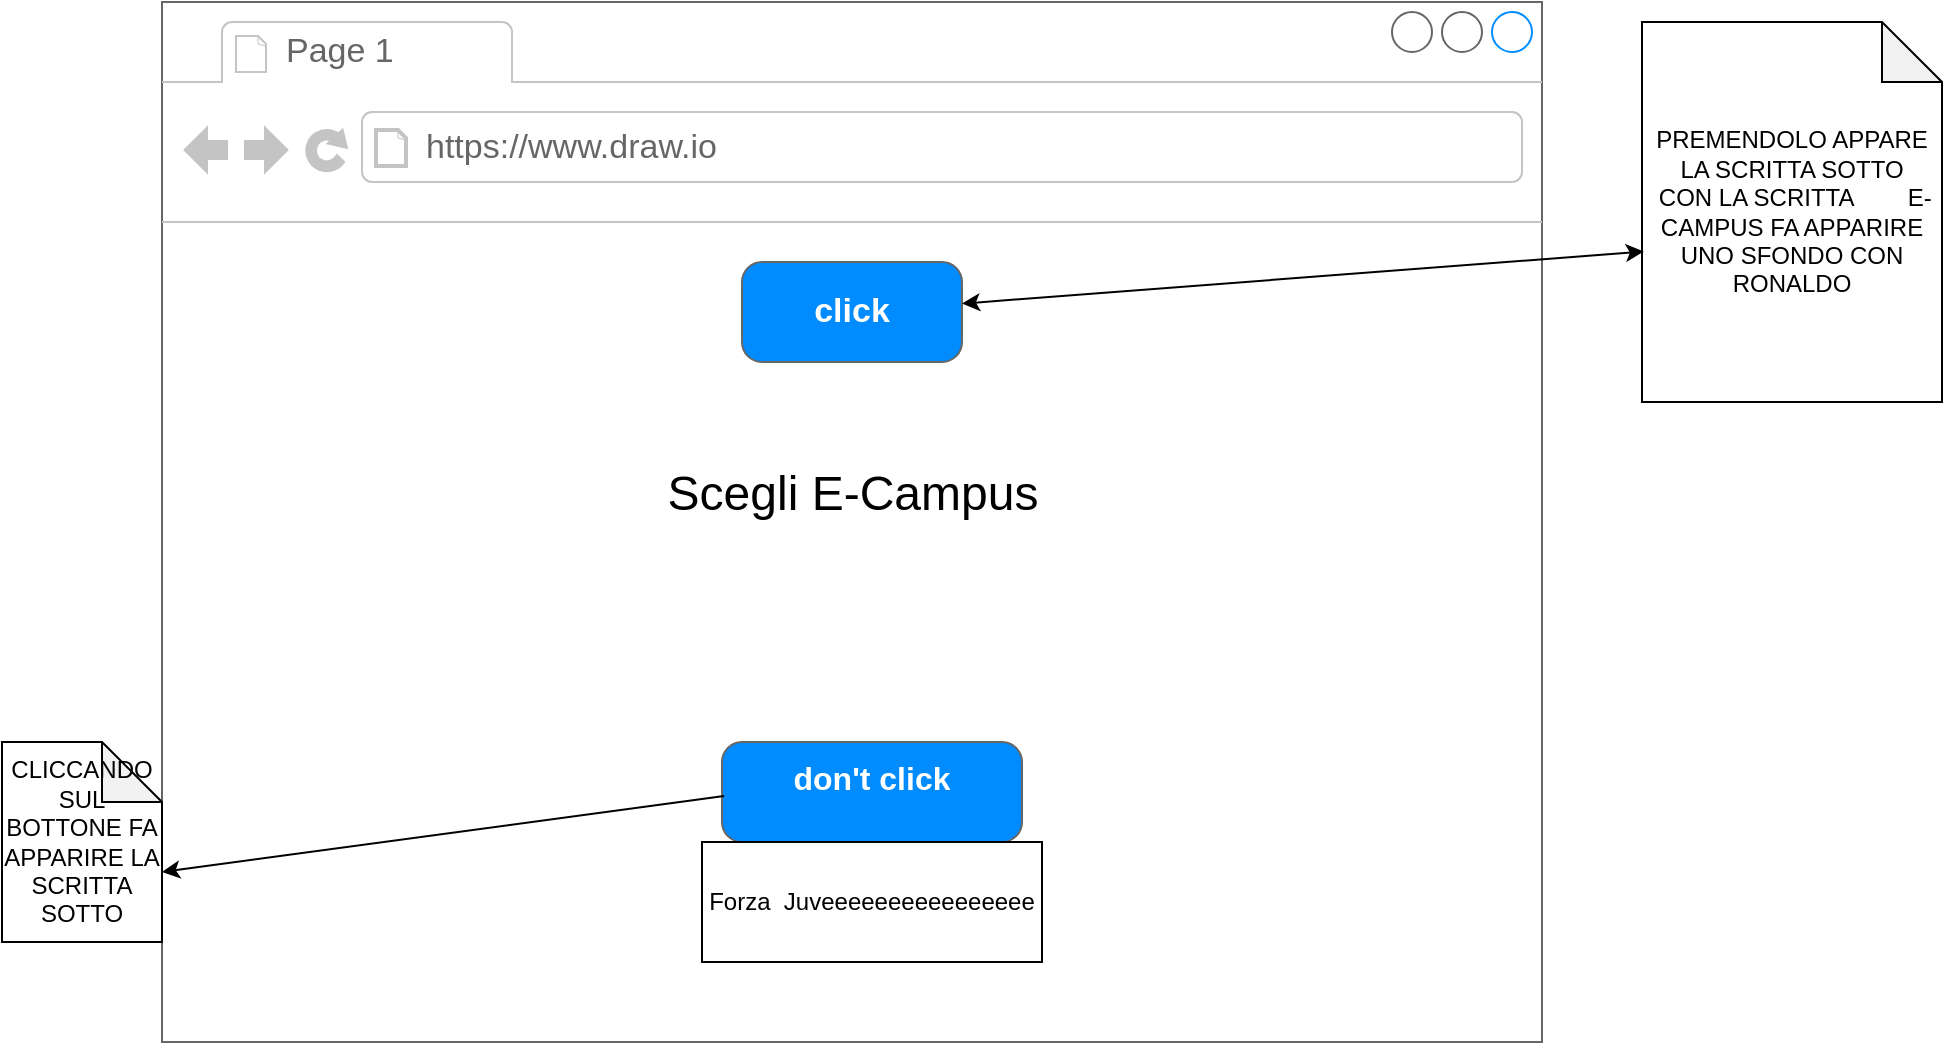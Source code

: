 <mxfile version="14.4.2" type="github">
  <diagram id="nAmxRCxkEcYxJnRmAlGo" name="Page-1">
    <mxGraphModel dx="809" dy="1632" grid="1" gridSize="10" guides="1" tooltips="1" connect="1" arrows="1" fold="1" page="1" pageScale="1" pageWidth="827" pageHeight="1169" math="0" shadow="0">
      <root>
        <mxCell id="0" />
        <mxCell id="1" parent="0" />
        <mxCell id="Z-sgu7zI139RoXBp0RE4-1" value="&lt;font style=&quot;font-size: 24px&quot;&gt;&lt;font style=&quot;vertical-align: inherit&quot;&gt;&lt;font style=&quot;vertical-align: inherit&quot;&gt;Scegli E-Campus &lt;/font&gt;&lt;/font&gt;&lt;br&gt;&lt;br&gt;&lt;/font&gt;" style="strokeWidth=1;shadow=0;dashed=0;align=center;html=1;shape=mxgraph.mockup.containers.browserWindow;rSize=0;strokeColor=#666666;strokeColor2=#008cff;strokeColor3=#c4c4c4;mainText=,;recursiveResize=0;" parent="1" vertex="1">
          <mxGeometry x="110" y="-140" width="690" height="520" as="geometry" />
        </mxCell>
        <mxCell id="Z-sgu7zI139RoXBp0RE4-2" value="Page 1" style="strokeWidth=1;shadow=0;dashed=0;align=center;html=1;shape=mxgraph.mockup.containers.anchor;fontSize=17;fontColor=#666666;align=left;" parent="Z-sgu7zI139RoXBp0RE4-1" vertex="1">
          <mxGeometry x="60" y="12" width="110" height="26" as="geometry" />
        </mxCell>
        <mxCell id="Z-sgu7zI139RoXBp0RE4-3" value="https://www.draw.io" style="strokeWidth=1;shadow=0;dashed=0;align=center;html=1;shape=mxgraph.mockup.containers.anchor;rSize=0;fontSize=17;fontColor=#666666;align=left;" parent="Z-sgu7zI139RoXBp0RE4-1" vertex="1">
          <mxGeometry x="130" y="60" width="250" height="26" as="geometry" />
        </mxCell>
        <mxCell id="Z-sgu7zI139RoXBp0RE4-4" value="click&lt;br&gt;" style="strokeWidth=1;shadow=0;dashed=0;align=center;html=1;shape=mxgraph.mockup.buttons.button;strokeColor=#666666;fontColor=#ffffff;mainText=;buttonStyle=round;fontSize=17;fontStyle=1;fillColor=#008cff;whiteSpace=wrap;" parent="Z-sgu7zI139RoXBp0RE4-1" vertex="1">
          <mxGeometry x="290" y="130" width="110" height="50" as="geometry" />
        </mxCell>
        <mxCell id="Z-sgu7zI139RoXBp0RE4-14" value="" style="strokeWidth=1;shadow=0;dashed=0;align=center;html=1;shape=mxgraph.mockup.buttons.multiButton;fillColor=#008cff;strokeColor=#666666;mainText=;subText=;" parent="Z-sgu7zI139RoXBp0RE4-1" vertex="1">
          <mxGeometry x="280" y="370" width="150" height="50" as="geometry" />
        </mxCell>
        <mxCell id="Z-sgu7zI139RoXBp0RE4-15" value="don&#39;t click" style="strokeWidth=1;shadow=0;dashed=0;align=center;html=1;shape=mxgraph.mockup.anchor;fontSize=16;fontColor=#ffffff;fontStyle=1;whiteSpace=wrap;" parent="Z-sgu7zI139RoXBp0RE4-14" vertex="1">
          <mxGeometry y="8" width="150" height="20" as="geometry" />
        </mxCell>
        <mxCell id="Z-sgu7zI139RoXBp0RE4-16" value="" style="strokeWidth=1;shadow=0;dashed=0;align=center;html=1;shape=mxgraph.mockup.anchor;fontSize=12;fontColor=#ffffff;fontStyle=1;whiteSpace=wrap;" parent="Z-sgu7zI139RoXBp0RE4-14" vertex="1">
          <mxGeometry y="30" width="150" height="10" as="geometry" />
        </mxCell>
        <mxCell id="Z-sgu7zI139RoXBp0RE4-17" value="Forza&amp;nbsp; Juveeeeeeeeeeeeeeee" style="rounded=0;whiteSpace=wrap;html=1;" parent="Z-sgu7zI139RoXBp0RE4-1" vertex="1">
          <mxGeometry x="270" y="420" width="170" height="60" as="geometry" />
        </mxCell>
        <mxCell id="Z-sgu7zI139RoXBp0RE4-6" value="&lt;font style=&quot;vertical-align: inherit&quot;&gt;&lt;font style=&quot;vertical-align: inherit&quot;&gt;&lt;font style=&quot;vertical-align: inherit&quot;&gt;&lt;font style=&quot;vertical-align: inherit&quot;&gt;&lt;font style=&quot;vertical-align: inherit&quot;&gt;&lt;font style=&quot;vertical-align: inherit&quot;&gt;PREMENDOLO APPARE LA SCRITTA SOTTO &lt;/font&gt;&lt;/font&gt;&lt;/font&gt;&lt;/font&gt;&lt;br&gt;&lt;font style=&quot;vertical-align: inherit&quot;&gt;&lt;font style=&quot;vertical-align: inherit&quot;&gt;&lt;font style=&quot;vertical-align: inherit&quot;&gt;&lt;font style=&quot;vertical-align: inherit&quot;&gt;&amp;nbsp;CON LA SCRITTA&amp;nbsp; &amp;nbsp; &amp;nbsp; &amp;nbsp; E-CAMPUS FA APPARIRE UNO SFONDO CON RONALDO&lt;/font&gt;&lt;/font&gt;&lt;/font&gt;&lt;/font&gt;&lt;br&gt;&lt;/font&gt;&lt;/font&gt;" style="shape=note;whiteSpace=wrap;html=1;backgroundOutline=1;darkOpacity=0.05;" parent="1" vertex="1">
          <mxGeometry x="850" y="-130" width="150" height="190" as="geometry" />
        </mxCell>
        <mxCell id="Z-sgu7zI139RoXBp0RE4-8" value="" style="endArrow=classic;startArrow=classic;html=1;entryX=0.006;entryY=0.604;entryDx=0;entryDy=0;entryPerimeter=0;" parent="1" source="Z-sgu7zI139RoXBp0RE4-4" target="Z-sgu7zI139RoXBp0RE4-6" edge="1">
          <mxGeometry width="50" height="50" relative="1" as="geometry">
            <mxPoint x="450" y="250" as="sourcePoint" />
            <mxPoint x="500" y="200" as="targetPoint" />
          </mxGeometry>
        </mxCell>
        <mxCell id="Z-sgu7zI139RoXBp0RE4-18" value="CLICCANDO SUL BOTTONE FA APPARIRE LA SCRITTA SOTTO" style="shape=note;whiteSpace=wrap;html=1;backgroundOutline=1;darkOpacity=0.05;" parent="1" vertex="1">
          <mxGeometry x="30" y="230" width="80" height="100" as="geometry" />
        </mxCell>
        <mxCell id="Z-sgu7zI139RoXBp0RE4-19" value="" style="endArrow=classic;html=1;entryX=0;entryY=0;entryDx=80;entryDy=65;entryPerimeter=0;exitX=0.007;exitY=0.54;exitDx=0;exitDy=0;exitPerimeter=0;" parent="1" source="Z-sgu7zI139RoXBp0RE4-14" target="Z-sgu7zI139RoXBp0RE4-18" edge="1">
          <mxGeometry width="50" height="50" relative="1" as="geometry">
            <mxPoint x="480" y="120" as="sourcePoint" />
            <mxPoint x="530" y="70" as="targetPoint" />
          </mxGeometry>
        </mxCell>
      </root>
    </mxGraphModel>
  </diagram>
</mxfile>
